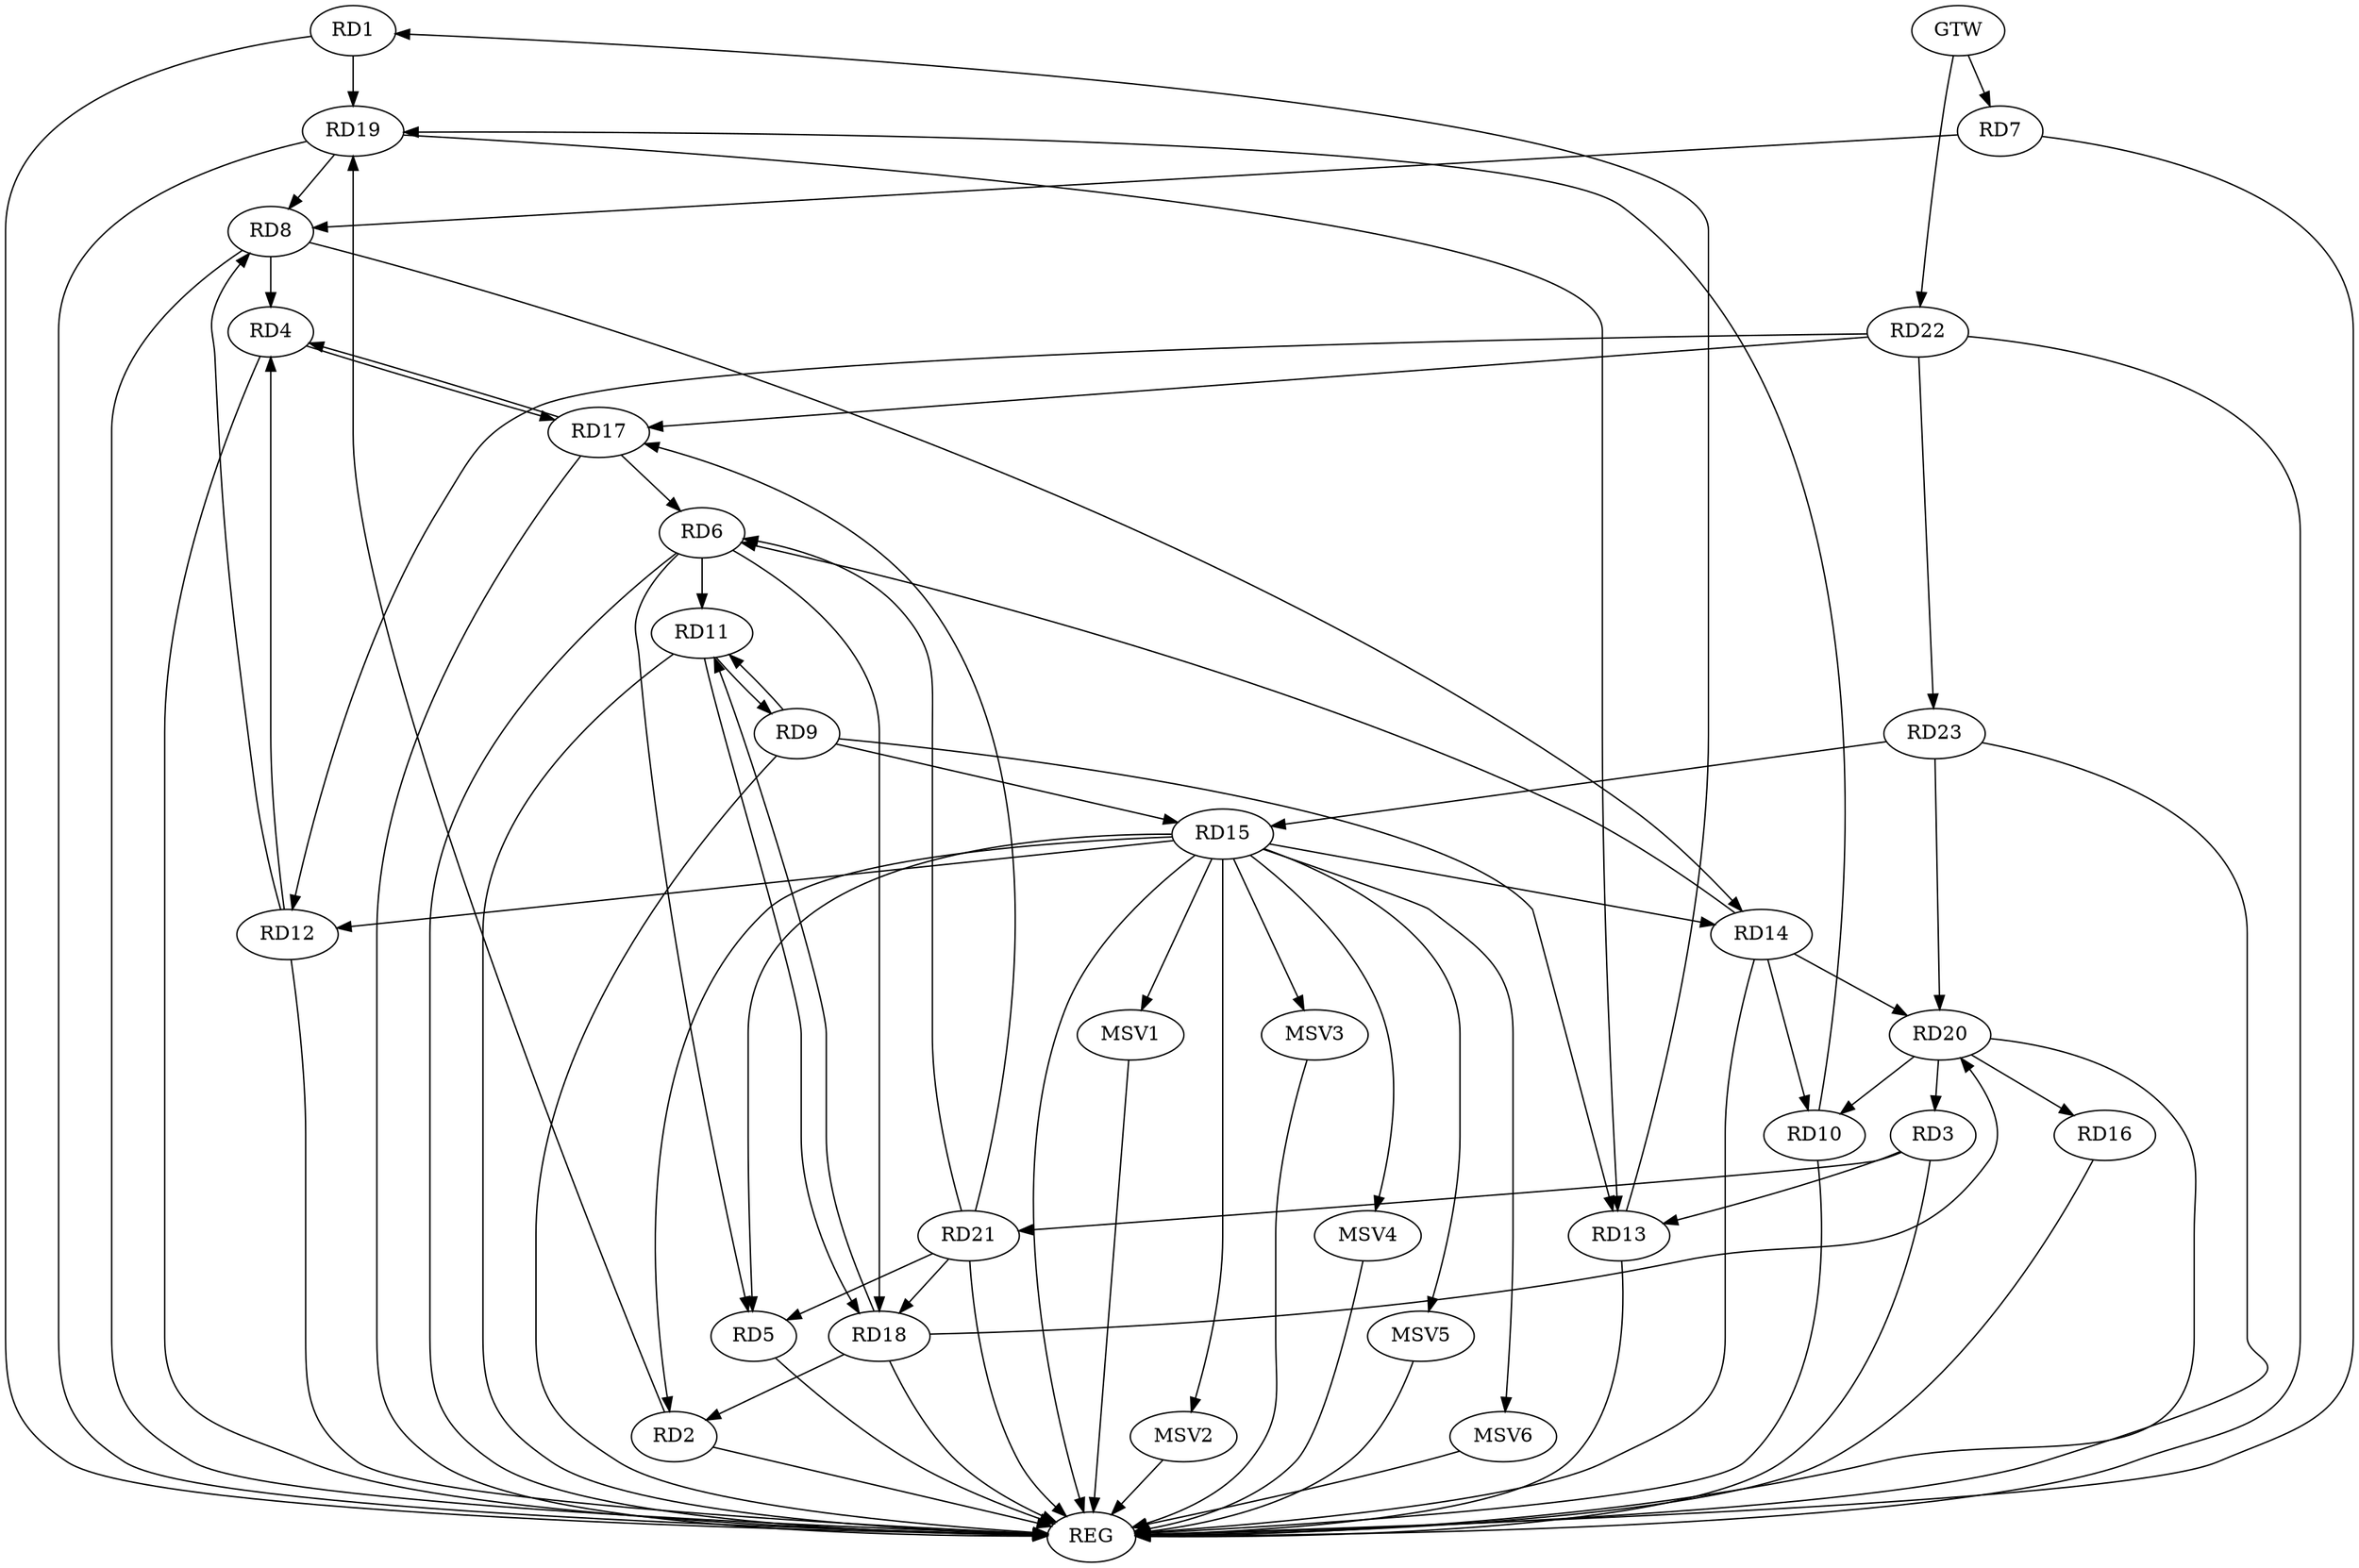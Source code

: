 strict digraph G {
  RD1 [ label="RD1" ];
  RD2 [ label="RD2" ];
  RD3 [ label="RD3" ];
  RD4 [ label="RD4" ];
  RD5 [ label="RD5" ];
  RD6 [ label="RD6" ];
  RD7 [ label="RD7" ];
  RD8 [ label="RD8" ];
  RD9 [ label="RD9" ];
  RD10 [ label="RD10" ];
  RD11 [ label="RD11" ];
  RD12 [ label="RD12" ];
  RD13 [ label="RD13" ];
  RD14 [ label="RD14" ];
  RD15 [ label="RD15" ];
  RD16 [ label="RD16" ];
  RD17 [ label="RD17" ];
  RD18 [ label="RD18" ];
  RD19 [ label="RD19" ];
  RD20 [ label="RD20" ];
  RD21 [ label="RD21" ];
  RD22 [ label="RD22" ];
  RD23 [ label="RD23" ];
  GTW [ label="GTW" ];
  REG [ label="REG" ];
  MSV1 [ label="MSV1" ];
  MSV2 [ label="MSV2" ];
  MSV3 [ label="MSV3" ];
  MSV4 [ label="MSV4" ];
  MSV5 [ label="MSV5" ];
  MSV6 [ label="MSV6" ];
  RD13 -> RD1;
  RD1 -> RD19;
  RD15 -> RD2;
  RD18 -> RD2;
  RD2 -> RD19;
  RD3 -> RD13;
  RD20 -> RD3;
  RD3 -> RD21;
  RD8 -> RD4;
  RD12 -> RD4;
  RD4 -> RD17;
  RD17 -> RD4;
  RD6 -> RD5;
  RD15 -> RD5;
  RD21 -> RD5;
  RD6 -> RD11;
  RD14 -> RD6;
  RD17 -> RD6;
  RD6 -> RD18;
  RD21 -> RD6;
  RD7 -> RD8;
  RD12 -> RD8;
  RD8 -> RD14;
  RD19 -> RD8;
  RD9 -> RD11;
  RD11 -> RD9;
  RD9 -> RD13;
  RD9 -> RD15;
  RD14 -> RD10;
  RD10 -> RD19;
  RD20 -> RD10;
  RD11 -> RD18;
  RD18 -> RD11;
  RD15 -> RD12;
  RD22 -> RD12;
  RD19 -> RD13;
  RD15 -> RD14;
  RD14 -> RD20;
  RD23 -> RD15;
  RD20 -> RD16;
  RD21 -> RD17;
  RD22 -> RD17;
  RD18 -> RD20;
  RD21 -> RD18;
  RD23 -> RD20;
  RD22 -> RD23;
  GTW -> RD7;
  GTW -> RD22;
  RD1 -> REG;
  RD2 -> REG;
  RD3 -> REG;
  RD4 -> REG;
  RD5 -> REG;
  RD6 -> REG;
  RD7 -> REG;
  RD8 -> REG;
  RD9 -> REG;
  RD10 -> REG;
  RD11 -> REG;
  RD12 -> REG;
  RD13 -> REG;
  RD14 -> REG;
  RD15 -> REG;
  RD16 -> REG;
  RD17 -> REG;
  RD18 -> REG;
  RD19 -> REG;
  RD20 -> REG;
  RD21 -> REG;
  RD22 -> REG;
  RD23 -> REG;
  RD15 -> MSV1;
  RD15 -> MSV2;
  MSV1 -> REG;
  MSV2 -> REG;
  RD15 -> MSV3;
  MSV3 -> REG;
  RD15 -> MSV4;
  MSV4 -> REG;
  RD15 -> MSV5;
  RD15 -> MSV6;
  MSV5 -> REG;
  MSV6 -> REG;
}
